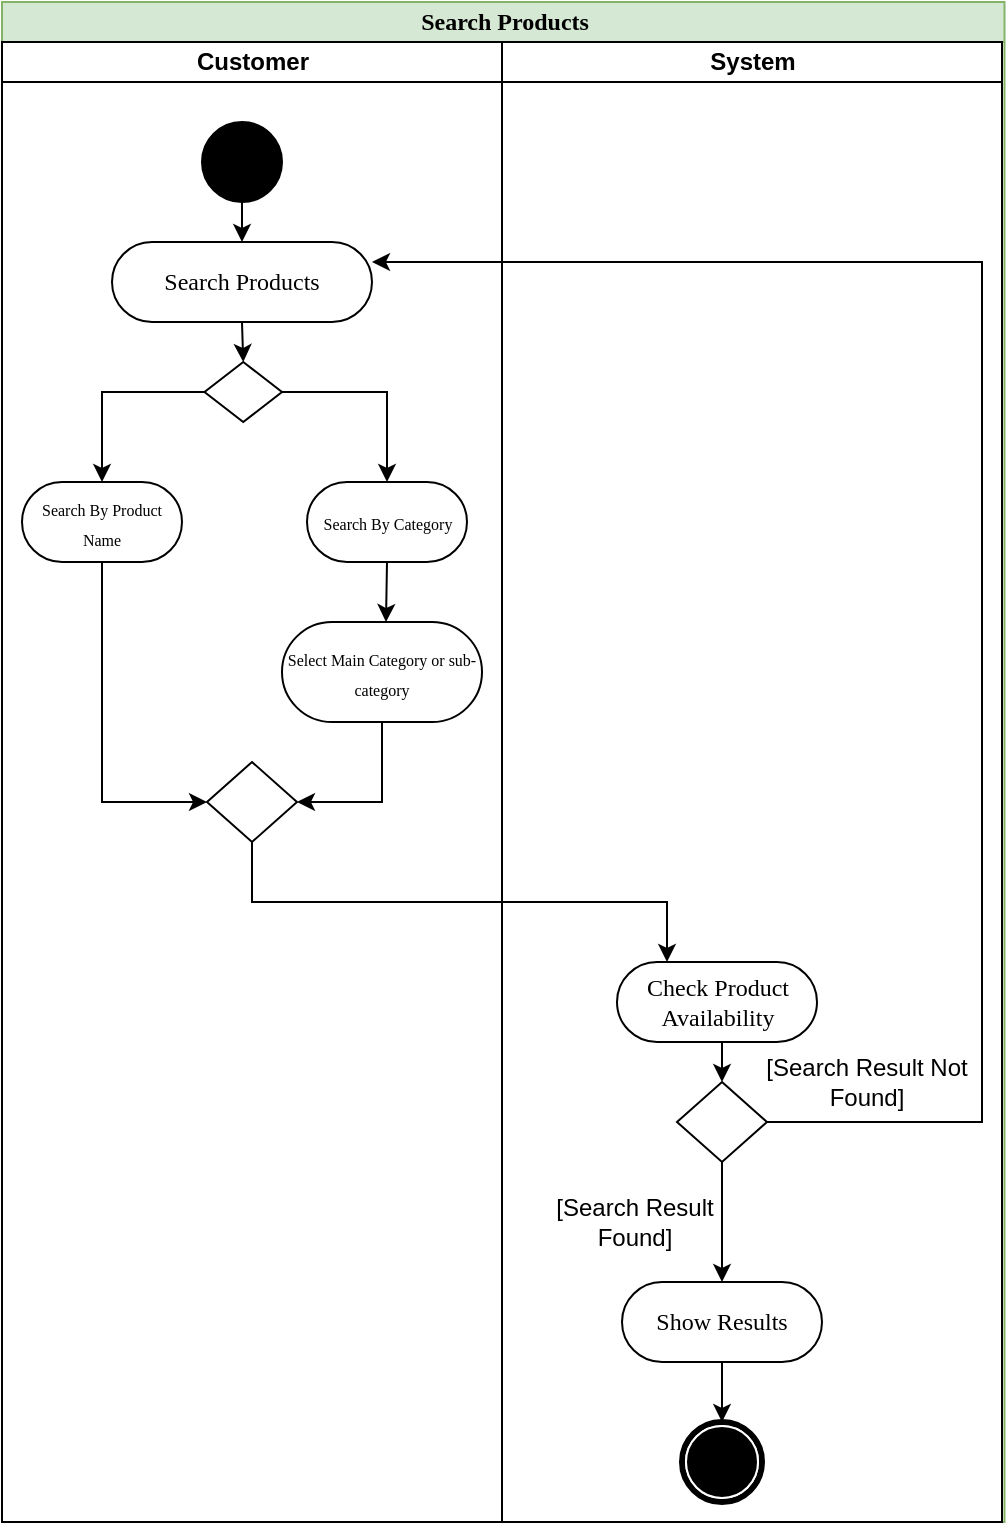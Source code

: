 <mxfile version="13.9.9" type="device"><diagram name="Page-1" id="0783ab3e-0a74-02c8-0abd-f7b4e66b4bec"><mxGraphModel dx="749" dy="556" grid="1" gridSize="10" guides="1" tooltips="1" connect="1" arrows="1" fold="1" page="1" pageScale="1" pageWidth="850" pageHeight="1100" background="#ffffff" math="0" shadow="0"><root><mxCell id="0"/><mxCell id="1" parent="0"/><mxCell id="1c1d494c118603dd-1" value="Search Products" style="swimlane;html=1;childLayout=stackLayout;startSize=20;rounded=0;shadow=0;comic=0;labelBackgroundColor=none;strokeWidth=1;fontFamily=Verdana;fontSize=12;align=center;fillColor=#d5e8d4;strokeColor=#82b366;" parent="1" vertex="1"><mxGeometry x="40" y="20" width="501.25" height="760" as="geometry"/></mxCell><mxCell id="28gdHKf1GPUSFkBqt9Wz-23" style="edgeStyle=orthogonalEdgeStyle;rounded=0;orthogonalLoop=1;jettySize=auto;html=1;exitX=1;exitY=0.5;exitDx=0;exitDy=0;entryX=1;entryY=0.25;entryDx=0;entryDy=0;" parent="1c1d494c118603dd-1" source="28gdHKf1GPUSFkBqt9Wz-22" target="-ub9sI9TzsvXd3oFjKWP-6" edge="1"><mxGeometry relative="1" as="geometry"><Array as="points"><mxPoint x="490" y="560"/><mxPoint x="490" y="130"/></Array><mxPoint x="150" y="190" as="targetPoint"/></mxGeometry></mxCell><mxCell id="1c1d494c118603dd-2" value="Customer" style="swimlane;html=1;startSize=20;" parent="1c1d494c118603dd-1" vertex="1"><mxGeometry y="20" width="250" height="740" as="geometry"/></mxCell><mxCell id="60571a20871a0731-4" value="" style="ellipse;whiteSpace=wrap;html=1;rounded=0;shadow=0;comic=0;labelBackgroundColor=none;strokeWidth=1;fillColor=#000000;fontFamily=Verdana;fontSize=12;align=center;" parent="1c1d494c118603dd-2" vertex="1"><mxGeometry x="100" y="40" width="40" height="40" as="geometry"/></mxCell><mxCell id="fmP53ErTzYXheuo49H4m-3" style="edgeStyle=orthogonalEdgeStyle;rounded=0;orthogonalLoop=1;jettySize=auto;html=1;exitX=0.5;exitY=1;exitDx=0;exitDy=0;entryX=0;entryY=0.5;entryDx=0;entryDy=0;" parent="1c1d494c118603dd-2" source="-ub9sI9TzsvXd3oFjKWP-4" target="Rr_8XCa_LVIF6dK6LxyQ-1" edge="1"><mxGeometry relative="1" as="geometry"><mxPoint x="87.6" y="390.43" as="targetPoint"/></mxGeometry></mxCell><mxCell id="-ub9sI9TzsvXd3oFjKWP-4" value="&lt;font style=&quot;font-size: 8px&quot;&gt;Search By Product Name&lt;/font&gt;" style="rounded=1;whiteSpace=wrap;html=1;shadow=0;comic=0;labelBackgroundColor=none;strokeWidth=1;fontFamily=Verdana;fontSize=12;align=center;arcSize=50;" parent="1c1d494c118603dd-2" vertex="1"><mxGeometry x="10" y="220" width="80" height="40" as="geometry"/></mxCell><mxCell id="-ub9sI9TzsvXd3oFjKWP-12" style="edgeStyle=orthogonalEdgeStyle;rounded=0;orthogonalLoop=1;jettySize=auto;html=1;exitX=0;exitY=0.5;exitDx=0;exitDy=0;entryX=0.5;entryY=0;entryDx=0;entryDy=0;" parent="1c1d494c118603dd-2" source="-ub9sI9TzsvXd3oFjKWP-5" target="-ub9sI9TzsvXd3oFjKWP-4" edge="1"><mxGeometry relative="1" as="geometry"/></mxCell><mxCell id="-ub9sI9TzsvXd3oFjKWP-13" style="edgeStyle=orthogonalEdgeStyle;rounded=0;orthogonalLoop=1;jettySize=auto;html=1;exitX=1;exitY=0.5;exitDx=0;exitDy=0;entryX=0.5;entryY=0;entryDx=0;entryDy=0;" parent="1c1d494c118603dd-2" source="-ub9sI9TzsvXd3oFjKWP-5" target="-ub9sI9TzsvXd3oFjKWP-10" edge="1"><mxGeometry relative="1" as="geometry"/></mxCell><mxCell id="-ub9sI9TzsvXd3oFjKWP-5" value="" style="rhombus;whiteSpace=wrap;html=1;" parent="1c1d494c118603dd-2" vertex="1"><mxGeometry x="101.25" y="160" width="38.75" height="30" as="geometry"/></mxCell><mxCell id="-ub9sI9TzsvXd3oFjKWP-9" style="edgeStyle=orthogonalEdgeStyle;rounded=0;orthogonalLoop=1;jettySize=auto;html=1;exitX=0.5;exitY=1;exitDx=0;exitDy=0;entryX=0.5;entryY=0;entryDx=0;entryDy=0;" parent="1c1d494c118603dd-2" source="-ub9sI9TzsvXd3oFjKWP-6" target="-ub9sI9TzsvXd3oFjKWP-5" edge="1"><mxGeometry relative="1" as="geometry"/></mxCell><mxCell id="-ub9sI9TzsvXd3oFjKWP-6" value="Search Products" style="rounded=1;whiteSpace=wrap;html=1;shadow=0;comic=0;labelBackgroundColor=none;strokeWidth=1;fontFamily=Verdana;fontSize=12;align=center;arcSize=50;" parent="1c1d494c118603dd-2" vertex="1"><mxGeometry x="55" y="100" width="130" height="40" as="geometry"/></mxCell><mxCell id="-ub9sI9TzsvXd3oFjKWP-7" style="edgeStyle=orthogonalEdgeStyle;rounded=0;orthogonalLoop=1;jettySize=auto;html=1;exitX=0.5;exitY=1;exitDx=0;exitDy=0;entryX=0.5;entryY=0;entryDx=0;entryDy=0;" parent="1c1d494c118603dd-2" source="60571a20871a0731-4" target="-ub9sI9TzsvXd3oFjKWP-6" edge="1"><mxGeometry relative="1" as="geometry"><mxPoint x="160" y="120" as="sourcePoint"/><mxPoint x="160" y="190.0" as="targetPoint"/></mxGeometry></mxCell><mxCell id="-ub9sI9TzsvXd3oFjKWP-10" value="&lt;font style=&quot;font-size: 8px&quot;&gt;Search By Category&lt;/font&gt;" style="rounded=1;whiteSpace=wrap;html=1;shadow=0;comic=0;labelBackgroundColor=none;strokeWidth=1;fontFamily=Verdana;fontSize=12;align=center;arcSize=50;" parent="1c1d494c118603dd-2" vertex="1"><mxGeometry x="152.5" y="220" width="80" height="40" as="geometry"/></mxCell><mxCell id="fmP53ErTzYXheuo49H4m-2" style="edgeStyle=orthogonalEdgeStyle;rounded=0;orthogonalLoop=1;jettySize=auto;html=1;exitX=0.5;exitY=1;exitDx=0;exitDy=0;entryX=1;entryY=0.5;entryDx=0;entryDy=0;" parent="1c1d494c118603dd-2" source="-ub9sI9TzsvXd3oFjKWP-24" target="Rr_8XCa_LVIF6dK6LxyQ-1" edge="1"><mxGeometry relative="1" as="geometry"><mxPoint x="167.5" y="390" as="targetPoint"/></mxGeometry></mxCell><mxCell id="-ub9sI9TzsvXd3oFjKWP-24" value="&lt;span style=&quot;font-size: 8px&quot;&gt;Select Main Category or sub-category&lt;/span&gt;" style="rounded=1;whiteSpace=wrap;html=1;shadow=0;comic=0;labelBackgroundColor=none;strokeWidth=1;fontFamily=Verdana;fontSize=12;align=center;arcSize=50;" parent="1c1d494c118603dd-2" vertex="1"><mxGeometry x="140" y="290" width="100" height="50" as="geometry"/></mxCell><mxCell id="Rr_8XCa_LVIF6dK6LxyQ-1" value="" style="rhombus;whiteSpace=wrap;html=1;" vertex="1" parent="1c1d494c118603dd-2"><mxGeometry x="102.5" y="360" width="45" height="40" as="geometry"/></mxCell><mxCell id="1c1d494c118603dd-3" value="System" style="swimlane;html=1;startSize=20;" parent="1c1d494c118603dd-1" vertex="1"><mxGeometry x="250" y="20" width="250" height="740" as="geometry"/></mxCell><mxCell id="60571a20871a0731-5" value="" style="shape=mxgraph.bpmn.shape;html=1;verticalLabelPosition=bottom;labelBackgroundColor=#ffffff;verticalAlign=top;perimeter=ellipsePerimeter;outline=end;symbol=terminate;rounded=0;shadow=0;comic=0;strokeWidth=1;fontFamily=Verdana;fontSize=12;align=center;" parent="1c1d494c118603dd-3" vertex="1"><mxGeometry x="90" y="690" width="40" height="40" as="geometry"/></mxCell><mxCell id="fmP53ErTzYXheuo49H4m-5" style="edgeStyle=orthogonalEdgeStyle;rounded=0;orthogonalLoop=1;jettySize=auto;html=1;exitX=0.5;exitY=1;exitDx=0;exitDy=0;entryX=0.5;entryY=0;entryDx=0;entryDy=0;" parent="1c1d494c118603dd-3" source="28gdHKf1GPUSFkBqt9Wz-20" target="28gdHKf1GPUSFkBqt9Wz-22" edge="1"><mxGeometry relative="1" as="geometry"/></mxCell><mxCell id="28gdHKf1GPUSFkBqt9Wz-20" value="Check Product Availability" style="rounded=1;whiteSpace=wrap;html=1;shadow=0;comic=0;labelBackgroundColor=none;strokeWidth=1;fontFamily=Verdana;fontSize=12;align=center;arcSize=50;" parent="1c1d494c118603dd-3" vertex="1"><mxGeometry x="57.5" y="460" width="100" height="40" as="geometry"/></mxCell><mxCell id="28gdHKf1GPUSFkBqt9Wz-29" style="edgeStyle=orthogonalEdgeStyle;rounded=0;orthogonalLoop=1;jettySize=auto;html=1;exitX=0.5;exitY=1;exitDx=0;exitDy=0;entryX=0.5;entryY=0;entryDx=0;entryDy=0;" parent="1c1d494c118603dd-3" source="28gdHKf1GPUSFkBqt9Wz-22" target="28gdHKf1GPUSFkBqt9Wz-24" edge="1"><mxGeometry relative="1" as="geometry"/></mxCell><mxCell id="28gdHKf1GPUSFkBqt9Wz-22" value="" style="rhombus;whiteSpace=wrap;html=1;" parent="1c1d494c118603dd-3" vertex="1"><mxGeometry x="87.5" y="520" width="45" height="40" as="geometry"/></mxCell><mxCell id="28gdHKf1GPUSFkBqt9Wz-28" value="[Search Result Not Found]" style="text;html=1;strokeColor=none;fillColor=none;align=center;verticalAlign=middle;whiteSpace=wrap;rounded=0;" parent="1c1d494c118603dd-3" vertex="1"><mxGeometry x="130" y="510" width="105" height="20" as="geometry"/></mxCell><mxCell id="28gdHKf1GPUSFkBqt9Wz-30" style="edgeStyle=orthogonalEdgeStyle;rounded=0;orthogonalLoop=1;jettySize=auto;html=1;exitX=0.5;exitY=1;exitDx=0;exitDy=0;" parent="1c1d494c118603dd-3" source="28gdHKf1GPUSFkBqt9Wz-24" target="60571a20871a0731-5" edge="1"><mxGeometry relative="1" as="geometry"/></mxCell><mxCell id="28gdHKf1GPUSFkBqt9Wz-24" value="Show Results" style="rounded=1;whiteSpace=wrap;html=1;shadow=0;comic=0;labelBackgroundColor=none;strokeWidth=1;fontFamily=Verdana;fontSize=12;align=center;arcSize=50;" parent="1c1d494c118603dd-3" vertex="1"><mxGeometry x="60" y="620" width="100" height="40" as="geometry"/></mxCell><mxCell id="28gdHKf1GPUSFkBqt9Wz-26" value="[Search Result Found]" style="text;html=1;strokeColor=none;fillColor=none;align=center;verticalAlign=middle;whiteSpace=wrap;rounded=0;" parent="1c1d494c118603dd-3" vertex="1"><mxGeometry x="13.75" y="580" width="105" height="20" as="geometry"/></mxCell><mxCell id="-ub9sI9TzsvXd3oFjKWP-49" style="edgeStyle=orthogonalEdgeStyle;rounded=0;orthogonalLoop=1;jettySize=auto;html=1;exitX=0.5;exitY=1;exitDx=0;exitDy=0;" parent="1c1d494c118603dd-3" source="28gdHKf1GPUSFkBqt9Wz-26" target="28gdHKf1GPUSFkBqt9Wz-26" edge="1"><mxGeometry relative="1" as="geometry"/></mxCell><mxCell id="fmP53ErTzYXheuo49H4m-4" style="edgeStyle=orthogonalEdgeStyle;rounded=0;orthogonalLoop=1;jettySize=auto;html=1;exitX=0.5;exitY=1;exitDx=0;exitDy=0;entryX=0.25;entryY=0;entryDx=0;entryDy=0;" parent="1c1d494c118603dd-1" target="28gdHKf1GPUSFkBqt9Wz-20" edge="1"><mxGeometry relative="1" as="geometry"><Array as="points"><mxPoint x="125" y="450"/><mxPoint x="333" y="450"/></Array><mxPoint x="125" y="420" as="sourcePoint"/></mxGeometry></mxCell><mxCell id="-ub9sI9TzsvXd3oFjKWP-23" style="rounded=0;orthogonalLoop=1;jettySize=auto;html=1;exitX=0.5;exitY=1;exitDx=0;exitDy=0;" parent="1" source="-ub9sI9TzsvXd3oFjKWP-10" edge="1"><mxGeometry relative="1" as="geometry"><mxPoint x="232" y="330" as="targetPoint"/></mxGeometry></mxCell></root></mxGraphModel></diagram></mxfile>